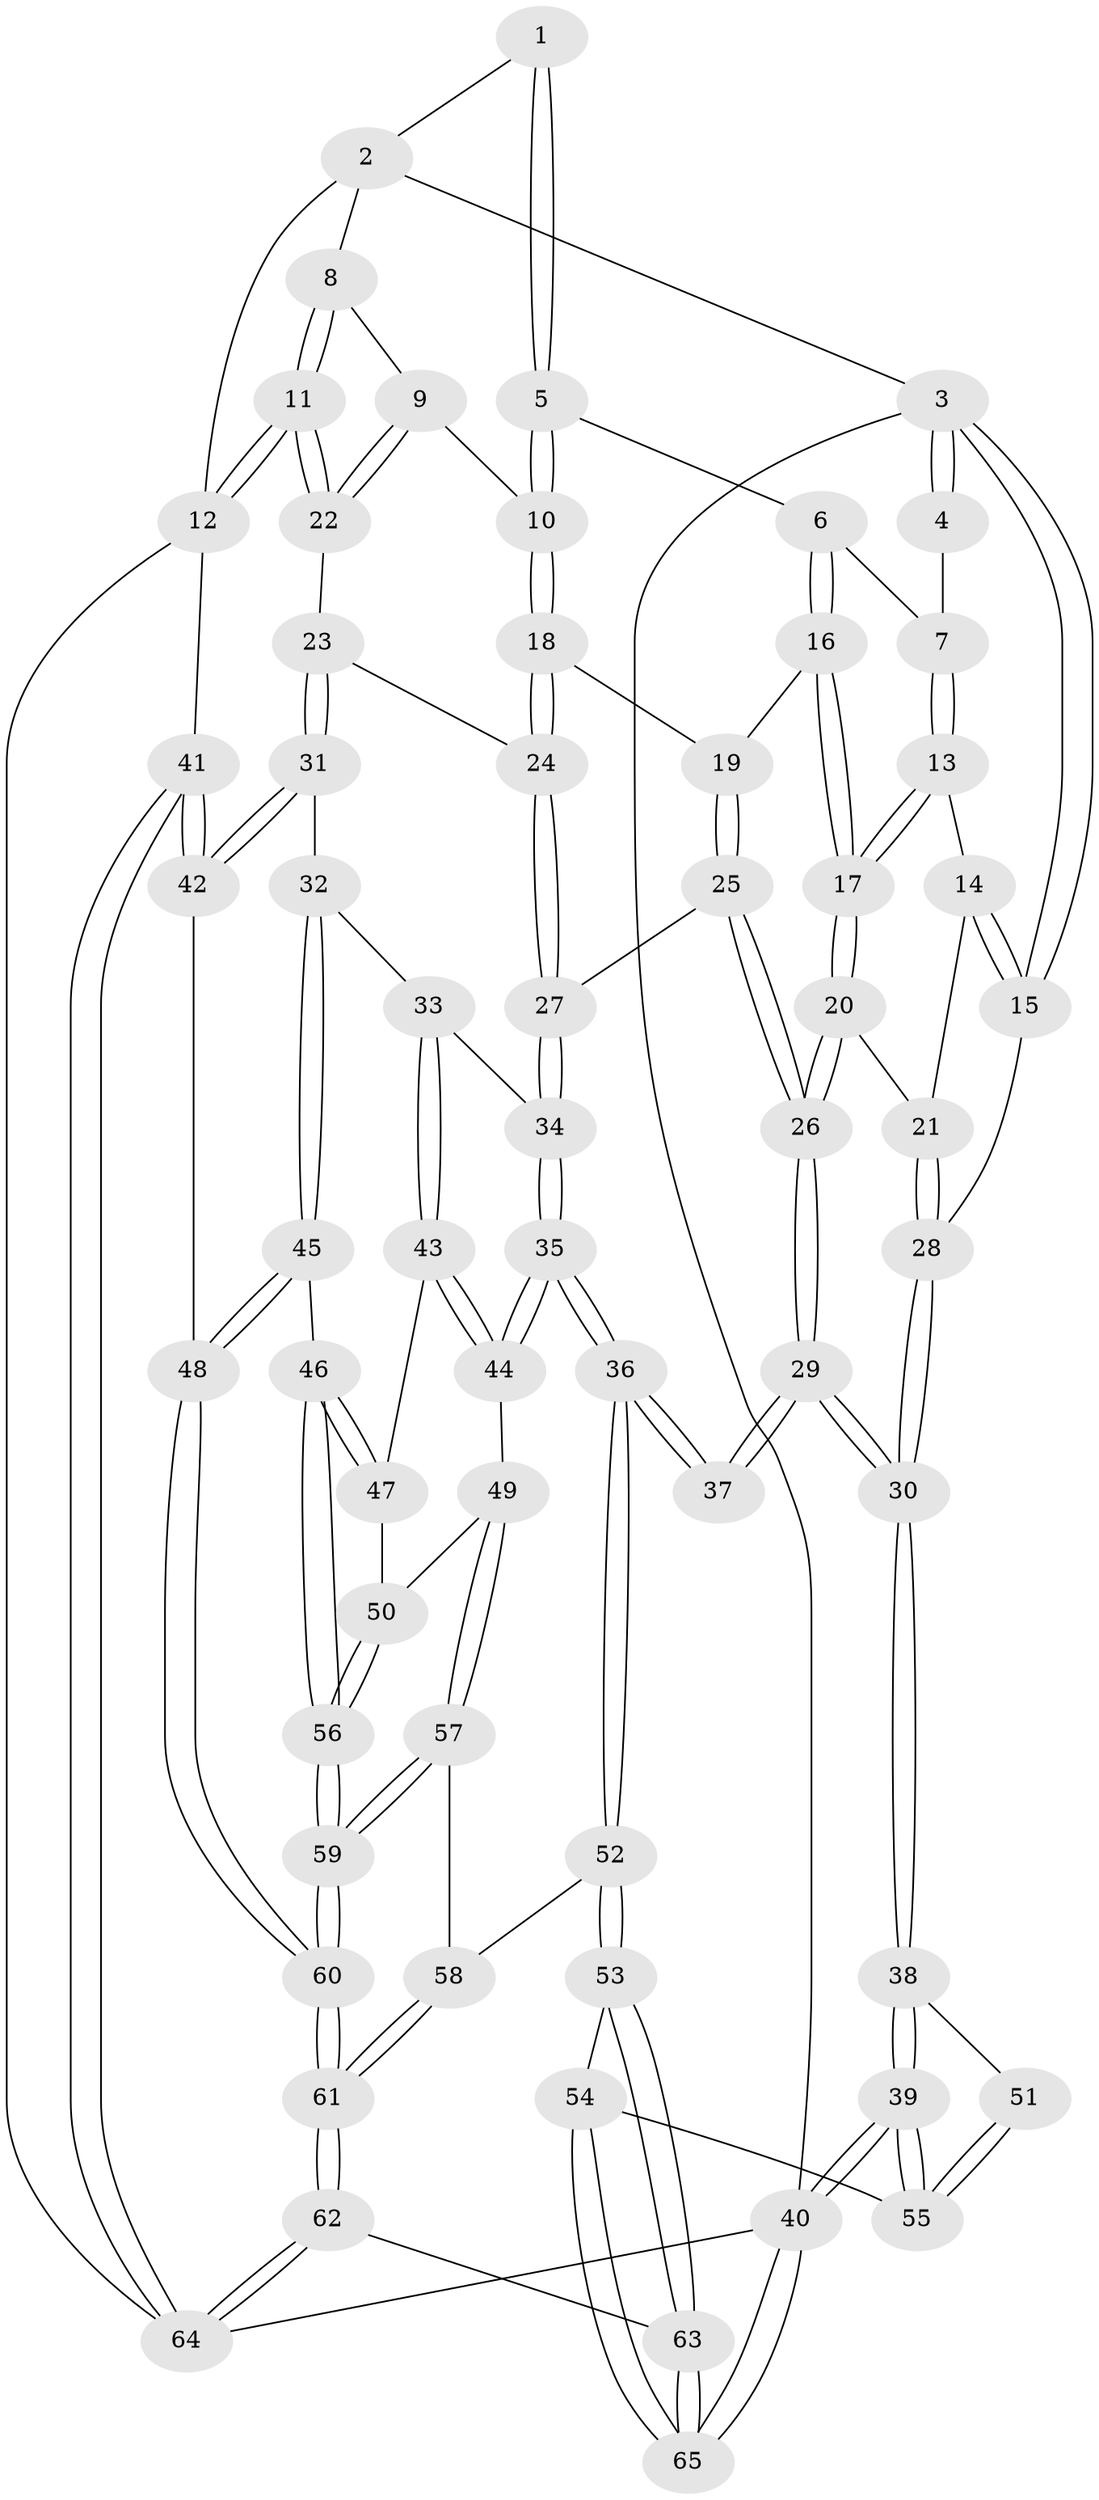 // coarse degree distribution, {5: 0.25, 7: 0.09375, 6: 0.15625, 3: 0.21875, 4: 0.25, 2: 0.03125}
// Generated by graph-tools (version 1.1) at 2025/21/03/04/25 18:21:28]
// undirected, 65 vertices, 159 edges
graph export_dot {
graph [start="1"]
  node [color=gray90,style=filled];
  1 [pos="+0.3982222212450324+0"];
  2 [pos="+0.6857231734600271+0"];
  3 [pos="+0+0"];
  4 [pos="+0.062333026112750635+0"];
  5 [pos="+0.34383911392209815+0.10457387147727204"];
  6 [pos="+0.31960246895613154+0.1281891549865381"];
  7 [pos="+0.1880526086530217+0.12250633559931326"];
  8 [pos="+0.6913619011280908+0"];
  9 [pos="+0.5843537689591093+0.17975817874129563"];
  10 [pos="+0.5589733523309526+0.20344156007220393"];
  11 [pos="+0.9760114915852173+0.3655180855856867"];
  12 [pos="+1+0.378668329167607"];
  13 [pos="+0.1198629180084481+0.16620639469054105"];
  14 [pos="+0.056651577504286746+0.16420797312089078"];
  15 [pos="+0+0"];
  16 [pos="+0.3162570226150216+0.22533176340602967"];
  17 [pos="+0.18765083648552294+0.3130313897826582"];
  18 [pos="+0.5375582317293355+0.3041983786094088"];
  19 [pos="+0.34030949788452974+0.2605503542530494"];
  20 [pos="+0.15825784331547596+0.4202584455260898"];
  21 [pos="+0.0659058580416983+0.37750476665715216"];
  22 [pos="+0.9720959465223087+0.36608990976939104"];
  23 [pos="+0.7647870816866895+0.43489928000686"];
  24 [pos="+0.5536192047646976+0.4176666537195834"];
  25 [pos="+0.3402505439973728+0.4414258564982309"];
  26 [pos="+0.20174407786569745+0.49948857434294786"];
  27 [pos="+0.5200787664219022+0.45213496749648835"];
  28 [pos="+0+0.35797730820063606"];
  29 [pos="+0.20098125948278409+0.5025272606410496"];
  30 [pos="+0+0.6290156751125472"];
  31 [pos="+0.7081323956677654+0.6246684875943879"];
  32 [pos="+0.6501431774195736+0.6787028292407675"];
  33 [pos="+0.6317364078858168+0.6775260784975443"];
  34 [pos="+0.5191878722613369+0.5154303378195243"];
  35 [pos="+0.38208300888384134+0.7202098982309759"];
  36 [pos="+0.34879669172128674+0.7323416519060216"];
  37 [pos="+0.22961586807592996+0.6379415348810227"];
  38 [pos="+0+0.6669710259906765"];
  39 [pos="+0+0.9015480378189457"];
  40 [pos="+0+1"];
  41 [pos="+1+0.724934028893275"];
  42 [pos="+1+0.737065656299145"];
  43 [pos="+0.6051177895364797+0.7016621872743578"];
  44 [pos="+0.4842321466237228+0.7438465673247401"];
  45 [pos="+0.7234582432301091+0.7638859063775055"];
  46 [pos="+0.6290897691957293+0.8382599747242917"];
  47 [pos="+0.6045040036885279+0.7286066031152321"];
  48 [pos="+0.851985218904571+0.8271932284588058"];
  49 [pos="+0.5182262766354286+0.7997247277777376"];
  50 [pos="+0.5750815567934175+0.8127717465663752"];
  51 [pos="+0.17993822594364894+0.6776893324800519"];
  52 [pos="+0.3406034258429712+0.8058770073347359"];
  53 [pos="+0.3241436492279281+0.8297488387344659"];
  54 [pos="+0.2109019185454992+0.9191999325906208"];
  55 [pos="+0.07636862091393498+0.8350210793852463"];
  56 [pos="+0.6176676700164527+0.8594872608358656"];
  57 [pos="+0.5210683382285416+0.8832804757997922"];
  58 [pos="+0.34990061401091005+0.8138157334413592"];
  59 [pos="+0.6087338307676406+1"];
  60 [pos="+0.6368724948800185+1"];
  61 [pos="+0.6313375330527193+1"];
  62 [pos="+0.6285337295663646+1"];
  63 [pos="+0.4283691089435624+1"];
  64 [pos="+1+1"];
  65 [pos="+0.20143145812287236+1"];
  1 -- 2;
  1 -- 5;
  1 -- 5;
  2 -- 3;
  2 -- 8;
  2 -- 12;
  3 -- 4;
  3 -- 4;
  3 -- 15;
  3 -- 15;
  3 -- 40;
  4 -- 7;
  5 -- 6;
  5 -- 10;
  5 -- 10;
  6 -- 7;
  6 -- 16;
  6 -- 16;
  7 -- 13;
  7 -- 13;
  8 -- 9;
  8 -- 11;
  8 -- 11;
  9 -- 10;
  9 -- 22;
  9 -- 22;
  10 -- 18;
  10 -- 18;
  11 -- 12;
  11 -- 12;
  11 -- 22;
  11 -- 22;
  12 -- 41;
  12 -- 64;
  13 -- 14;
  13 -- 17;
  13 -- 17;
  14 -- 15;
  14 -- 15;
  14 -- 21;
  15 -- 28;
  16 -- 17;
  16 -- 17;
  16 -- 19;
  17 -- 20;
  17 -- 20;
  18 -- 19;
  18 -- 24;
  18 -- 24;
  19 -- 25;
  19 -- 25;
  20 -- 21;
  20 -- 26;
  20 -- 26;
  21 -- 28;
  21 -- 28;
  22 -- 23;
  23 -- 24;
  23 -- 31;
  23 -- 31;
  24 -- 27;
  24 -- 27;
  25 -- 26;
  25 -- 26;
  25 -- 27;
  26 -- 29;
  26 -- 29;
  27 -- 34;
  27 -- 34;
  28 -- 30;
  28 -- 30;
  29 -- 30;
  29 -- 30;
  29 -- 37;
  29 -- 37;
  30 -- 38;
  30 -- 38;
  31 -- 32;
  31 -- 42;
  31 -- 42;
  32 -- 33;
  32 -- 45;
  32 -- 45;
  33 -- 34;
  33 -- 43;
  33 -- 43;
  34 -- 35;
  34 -- 35;
  35 -- 36;
  35 -- 36;
  35 -- 44;
  35 -- 44;
  36 -- 37;
  36 -- 37;
  36 -- 52;
  36 -- 52;
  38 -- 39;
  38 -- 39;
  38 -- 51;
  39 -- 40;
  39 -- 40;
  39 -- 55;
  39 -- 55;
  40 -- 65;
  40 -- 65;
  40 -- 64;
  41 -- 42;
  41 -- 42;
  41 -- 64;
  41 -- 64;
  42 -- 48;
  43 -- 44;
  43 -- 44;
  43 -- 47;
  44 -- 49;
  45 -- 46;
  45 -- 48;
  45 -- 48;
  46 -- 47;
  46 -- 47;
  46 -- 56;
  46 -- 56;
  47 -- 50;
  48 -- 60;
  48 -- 60;
  49 -- 50;
  49 -- 57;
  49 -- 57;
  50 -- 56;
  50 -- 56;
  51 -- 55;
  51 -- 55;
  52 -- 53;
  52 -- 53;
  52 -- 58;
  53 -- 54;
  53 -- 63;
  53 -- 63;
  54 -- 55;
  54 -- 65;
  54 -- 65;
  56 -- 59;
  56 -- 59;
  57 -- 58;
  57 -- 59;
  57 -- 59;
  58 -- 61;
  58 -- 61;
  59 -- 60;
  59 -- 60;
  60 -- 61;
  60 -- 61;
  61 -- 62;
  61 -- 62;
  62 -- 63;
  62 -- 64;
  62 -- 64;
  63 -- 65;
  63 -- 65;
}

